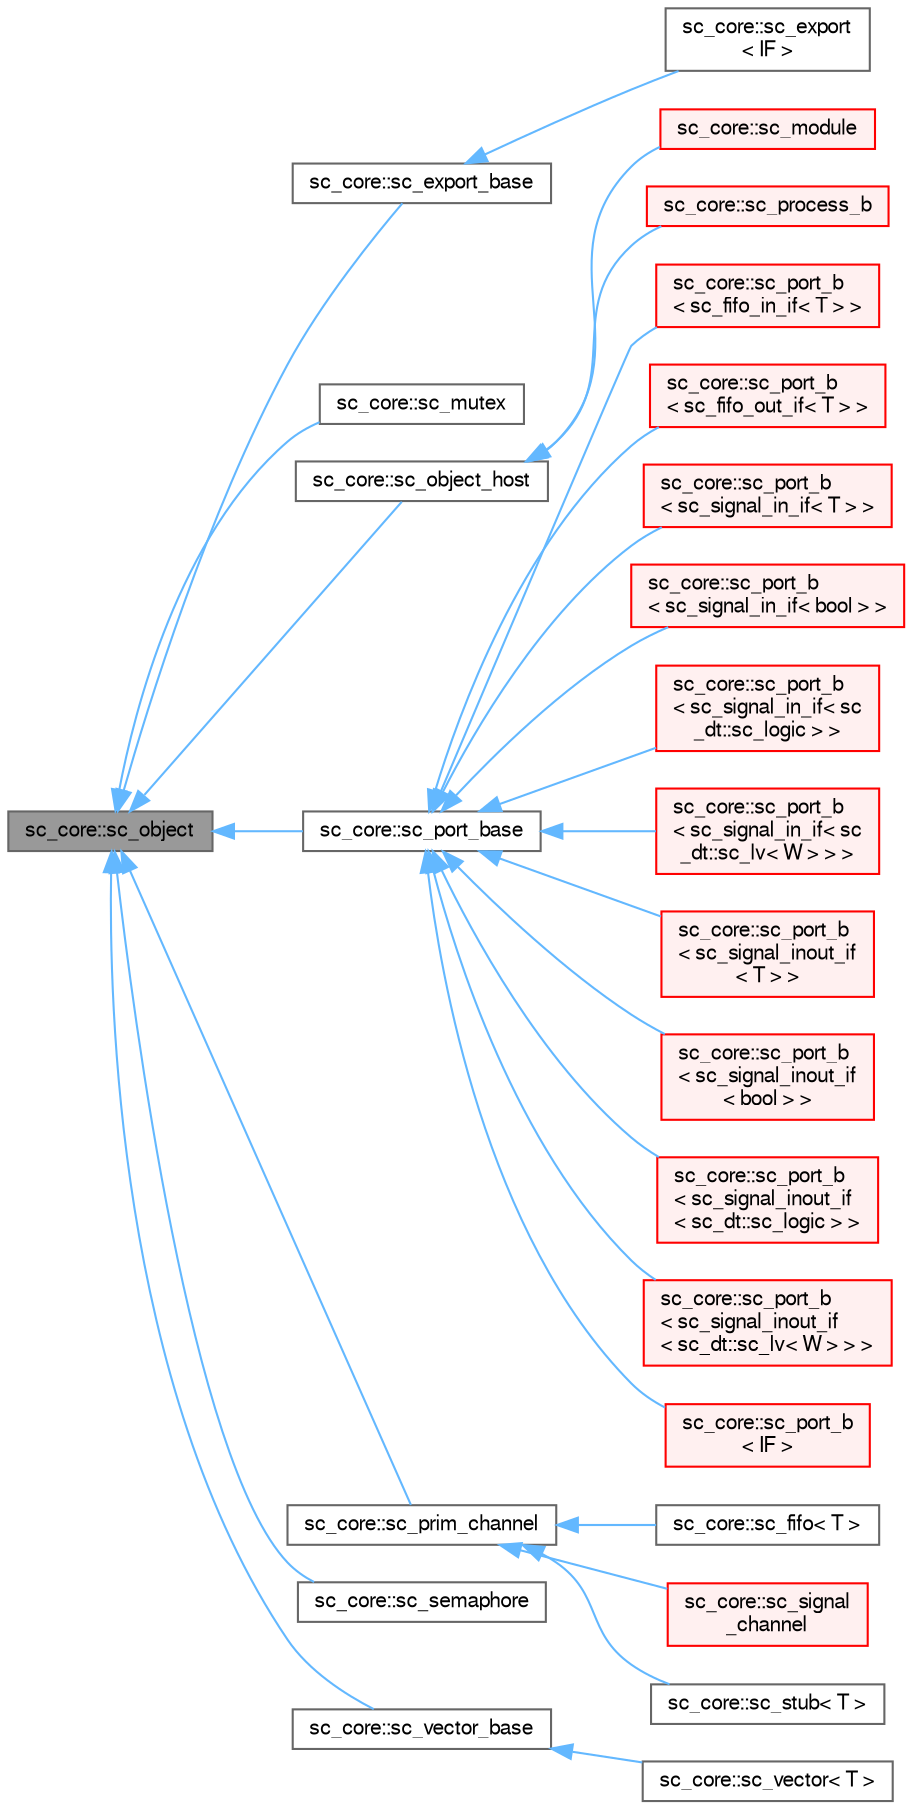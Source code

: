 digraph "sc_core::sc_object"
{
 // LATEX_PDF_SIZE
  bgcolor="transparent";
  edge [fontname=FreeSans,fontsize=10,labelfontname=FreeSans,labelfontsize=10];
  node [fontname=FreeSans,fontsize=10,shape=box,height=0.2,width=0.4];
  rankdir="LR";
  Node1 [id="Node000001",label="sc_core::sc_object",height=0.2,width=0.4,color="gray40", fillcolor="grey60", style="filled", fontcolor="black",tooltip=" "];
  Node1 -> Node2 [id="edge1_Node000001_Node000002",dir="back",color="steelblue1",style="solid",tooltip=" "];
  Node2 [id="Node000002",label="sc_core::sc_export_base",height=0.2,width=0.4,color="gray40", fillcolor="white", style="filled",URL="$a01301.html",tooltip=" "];
  Node2 -> Node3 [id="edge2_Node000002_Node000003",dir="back",color="steelblue1",style="solid",tooltip=" "];
  Node3 [id="Node000003",label="sc_core::sc_export\l\< IF \>",height=0.2,width=0.4,color="gray40", fillcolor="white", style="filled",URL="$a01305.html",tooltip=" "];
  Node1 -> Node4 [id="edge3_Node000001_Node000004",dir="back",color="steelblue1",style="solid",tooltip=" "];
  Node4 [id="Node000004",label="sc_core::sc_mutex",height=0.2,width=0.4,color="gray40", fillcolor="white", style="filled",URL="$a01361.html",tooltip=" "];
  Node1 -> Node5 [id="edge4_Node000001_Node000005",dir="back",color="steelblue1",style="solid",tooltip=" "];
  Node5 [id="Node000005",label="sc_core::sc_object_host",height=0.2,width=0.4,color="gray40", fillcolor="white", style="filled",URL="$a02129.html",tooltip=" "];
  Node5 -> Node6 [id="edge5_Node000005_Node000006",dir="back",color="steelblue1",style="solid",tooltip=" "];
  Node6 [id="Node000006",label="sc_core::sc_module",height=0.2,width=0.4,color="red", fillcolor="#FFF0F0", style="filled",URL="$a02097.html",tooltip=" "];
  Node5 -> Node8 [id="edge6_Node000005_Node000008",dir="back",color="steelblue1",style="solid",tooltip=" "];
  Node8 [id="Node000008",label="sc_core::sc_process_b",height=0.2,width=0.4,color="red", fillcolor="#FFF0F0", style="filled",URL="$a02157.html",tooltip=" "];
  Node1 -> Node12 [id="edge7_Node000001_Node000012",dir="back",color="steelblue1",style="solid",tooltip=" "];
  Node12 [id="Node000012",label="sc_core::sc_port_base",height=0.2,width=0.4,color="gray40", fillcolor="white", style="filled",URL="$a01373.html",tooltip=" "];
  Node12 -> Node13 [id="edge8_Node000012_Node000013",dir="back",color="steelblue1",style="solid",tooltip=" "];
  Node13 [id="Node000013",label="sc_core::sc_port_b\l\< sc_fifo_in_if\< T \> \>",height=0.2,width=0.4,color="red", fillcolor="#FFF0F0", style="filled",URL="$a01381.html",tooltip=" "];
  Node12 -> Node16 [id="edge9_Node000012_Node000016",dir="back",color="steelblue1",style="solid",tooltip=" "];
  Node16 [id="Node000016",label="sc_core::sc_port_b\l\< sc_fifo_out_if\< T \> \>",height=0.2,width=0.4,color="red", fillcolor="#FFF0F0", style="filled",URL="$a01381.html",tooltip=" "];
  Node12 -> Node19 [id="edge10_Node000012_Node000019",dir="back",color="steelblue1",style="solid",tooltip=" "];
  Node19 [id="Node000019",label="sc_core::sc_port_b\l\< sc_signal_in_if\< T \> \>",height=0.2,width=0.4,color="red", fillcolor="#FFF0F0", style="filled",URL="$a01381.html",tooltip=" "];
  Node12 -> Node22 [id="edge11_Node000012_Node000022",dir="back",color="steelblue1",style="solid",tooltip=" "];
  Node22 [id="Node000022",label="sc_core::sc_port_b\l\< sc_signal_in_if\< bool \> \>",height=0.2,width=0.4,color="red", fillcolor="#FFF0F0", style="filled",URL="$a01381.html",tooltip=" "];
  Node12 -> Node25 [id="edge12_Node000012_Node000025",dir="back",color="steelblue1",style="solid",tooltip=" "];
  Node25 [id="Node000025",label="sc_core::sc_port_b\l\< sc_signal_in_if\< sc\l_dt::sc_logic \> \>",height=0.2,width=0.4,color="red", fillcolor="#FFF0F0", style="filled",URL="$a01381.html",tooltip=" "];
  Node12 -> Node29 [id="edge13_Node000012_Node000029",dir="back",color="steelblue1",style="solid",tooltip=" "];
  Node29 [id="Node000029",label="sc_core::sc_port_b\l\< sc_signal_in_if\< sc\l_dt::sc_lv\< W \> \> \>",height=0.2,width=0.4,color="red", fillcolor="#FFF0F0", style="filled",URL="$a01381.html",tooltip=" "];
  Node12 -> Node33 [id="edge14_Node000012_Node000033",dir="back",color="steelblue1",style="solid",tooltip=" "];
  Node33 [id="Node000033",label="sc_core::sc_port_b\l\< sc_signal_inout_if\l\< T \> \>",height=0.2,width=0.4,color="red", fillcolor="#FFF0F0", style="filled",URL="$a01381.html",tooltip=" "];
  Node12 -> Node38 [id="edge15_Node000012_Node000038",dir="back",color="steelblue1",style="solid",tooltip=" "];
  Node38 [id="Node000038",label="sc_core::sc_port_b\l\< sc_signal_inout_if\l\< bool \> \>",height=0.2,width=0.4,color="red", fillcolor="#FFF0F0", style="filled",URL="$a01381.html",tooltip=" "];
  Node12 -> Node41 [id="edge16_Node000012_Node000041",dir="back",color="steelblue1",style="solid",tooltip=" "];
  Node41 [id="Node000041",label="sc_core::sc_port_b\l\< sc_signal_inout_if\l\< sc_dt::sc_logic \> \>",height=0.2,width=0.4,color="red", fillcolor="#FFF0F0", style="filled",URL="$a01381.html",tooltip=" "];
  Node12 -> Node46 [id="edge17_Node000012_Node000046",dir="back",color="steelblue1",style="solid",tooltip=" "];
  Node46 [id="Node000046",label="sc_core::sc_port_b\l\< sc_signal_inout_if\l\< sc_dt::sc_lv\< W \> \> \>",height=0.2,width=0.4,color="red", fillcolor="#FFF0F0", style="filled",URL="$a01381.html",tooltip=" "];
  Node12 -> Node51 [id="edge18_Node000012_Node000051",dir="back",color="steelblue1",style="solid",tooltip=" "];
  Node51 [id="Node000051",label="sc_core::sc_port_b\l\< IF \>",height=0.2,width=0.4,color="red", fillcolor="#FFF0F0", style="filled",URL="$a01381.html",tooltip=" "];
  Node1 -> Node53 [id="edge19_Node000001_Node000053",dir="back",color="steelblue1",style="solid",tooltip=" "];
  Node53 [id="Node000053",label="sc_core::sc_prim_channel",height=0.2,width=0.4,color="gray40", fillcolor="white", style="filled",URL="$a01389.html",tooltip=" "];
  Node53 -> Node54 [id="edge20_Node000053_Node000054",dir="back",color="steelblue1",style="solid",tooltip=" "];
  Node54 [id="Node000054",label="sc_core::sc_fifo\< T \>",height=0.2,width=0.4,color="gray40", fillcolor="white", style="filled",URL="$a01313.html",tooltip=" "];
  Node53 -> Node55 [id="edge21_Node000053_Node000055",dir="back",color="steelblue1",style="solid",tooltip=" "];
  Node55 [id="Node000055",label="sc_core::sc_signal\l_channel",height=0.2,width=0.4,color="red", fillcolor="#FFF0F0", style="filled",URL="$a01405.html",tooltip=" "];
  Node53 -> Node70 [id="edge22_Node000053_Node000070",dir="back",color="steelblue1",style="solid",tooltip=" "];
  Node70 [id="Node000070",label="sc_core::sc_stub\< T \>",height=0.2,width=0.4,color="gray40", fillcolor="white", style="filled",URL="$a01517.html",tooltip=" "];
  Node1 -> Node71 [id="edge23_Node000001_Node000071",dir="back",color="steelblue1",style="solid",tooltip=" "];
  Node71 [id="Node000071",label="sc_core::sc_semaphore",height=0.2,width=0.4,color="gray40", fillcolor="white", style="filled",URL="$a01397.html",tooltip=" "];
  Node1 -> Node72 [id="edge24_Node000001_Node000072",dir="back",color="steelblue1",style="solid",tooltip=" "];
  Node72 [id="Node000072",label="sc_core::sc_vector_base",height=0.2,width=0.4,color="gray40", fillcolor="white", style="filled",URL="$a02397.html",tooltip=" "];
  Node72 -> Node73 [id="edge25_Node000072_Node000073",dir="back",color="steelblue1",style="solid",tooltip=" "];
  Node73 [id="Node000073",label="sc_core::sc_vector\< T \>",height=0.2,width=0.4,color="gray40", fillcolor="white", style="filled",URL="$a02385.html",tooltip=" "];
}
